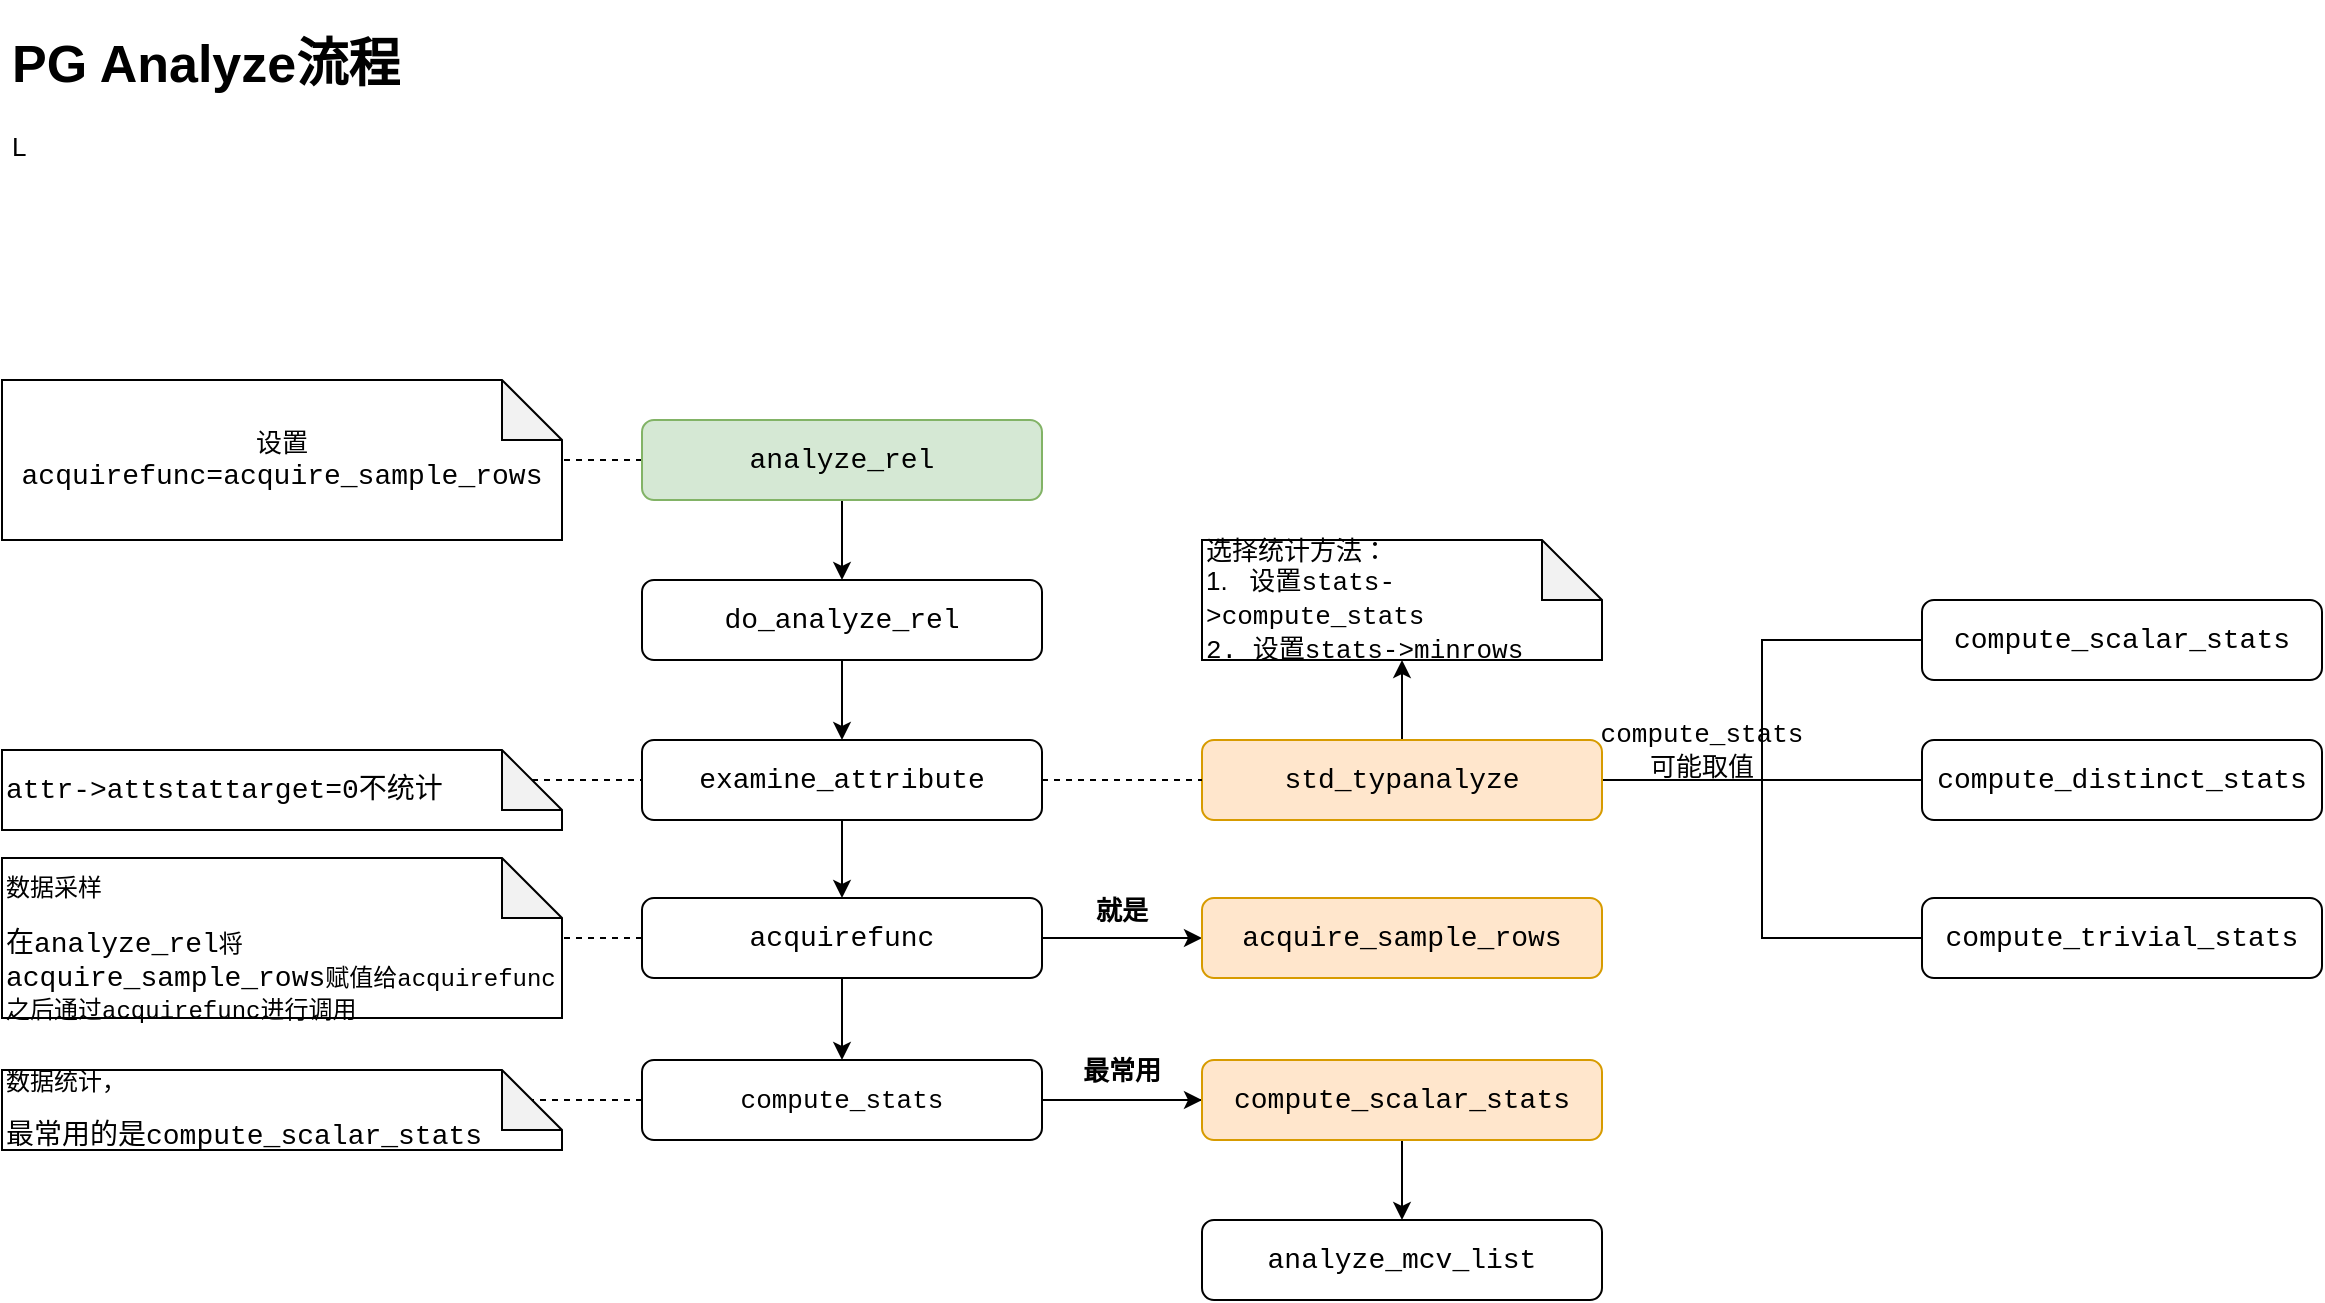 <mxfile version="20.2.3" type="github">
  <diagram id="6dxaCNTXmbiNEFDVWDcm" name="CBO">
    <mxGraphModel dx="1422" dy="1931" grid="1" gridSize="10" guides="1" tooltips="1" connect="1" arrows="1" fold="1" page="1" pageScale="1" pageWidth="827" pageHeight="1169" math="0" shadow="0">
      <root>
        <mxCell id="0" />
        <mxCell id="1" parent="0" />
        <mxCell id="krKJE5jMEVTbC_TIRUub-3" style="edgeStyle=orthogonalEdgeStyle;rounded=0;orthogonalLoop=1;jettySize=auto;html=1;entryX=0.5;entryY=0;entryDx=0;entryDy=0;fontColor=#000000;" edge="1" parent="1" source="krKJE5jMEVTbC_TIRUub-1" target="krKJE5jMEVTbC_TIRUub-2">
          <mxGeometry relative="1" as="geometry" />
        </mxCell>
        <mxCell id="krKJE5jMEVTbC_TIRUub-33" style="edgeStyle=orthogonalEdgeStyle;rounded=0;orthogonalLoop=1;jettySize=auto;html=1;exitX=0;exitY=0.5;exitDx=0;exitDy=0;entryX=0;entryY=0;entryDx=265;entryDy=15;entryPerimeter=0;dashed=1;fontSize=13;fontColor=#000000;endArrow=none;endFill=0;" edge="1" parent="1" source="krKJE5jMEVTbC_TIRUub-1" target="krKJE5jMEVTbC_TIRUub-32">
          <mxGeometry relative="1" as="geometry" />
        </mxCell>
        <mxCell id="krKJE5jMEVTbC_TIRUub-36" style="edgeStyle=orthogonalEdgeStyle;rounded=0;orthogonalLoop=1;jettySize=auto;html=1;exitX=1;exitY=0.5;exitDx=0;exitDy=0;entryX=0;entryY=0.5;entryDx=0;entryDy=0;fontSize=13;fontColor=#000000;startArrow=none;startFill=0;endArrow=classic;endFill=1;" edge="1" parent="1" source="krKJE5jMEVTbC_TIRUub-1" target="krKJE5jMEVTbC_TIRUub-35">
          <mxGeometry relative="1" as="geometry" />
        </mxCell>
        <mxCell id="krKJE5jMEVTbC_TIRUub-1" value="&lt;div style=&quot;font-family: Consolas, &amp;quot;Courier New&amp;quot;, monospace; font-size: 14px; line-height: 19px;&quot;&gt;&lt;span style=&quot;font-size: 13px; text-align: left;&quot;&gt;compute_stats&lt;/span&gt;&lt;/div&gt;" style="rounded=1;whiteSpace=wrap;html=1;" vertex="1" parent="1">
          <mxGeometry x="520" y="320" width="200" height="40" as="geometry" />
        </mxCell>
        <mxCell id="krKJE5jMEVTbC_TIRUub-2" value="&lt;span style=&quot;font-family: Consolas, &amp;quot;Courier New&amp;quot;, monospace; font-size: 14px; background-color: initial;&quot;&gt;analyze_mcv_list&lt;/span&gt;" style="rounded=1;whiteSpace=wrap;html=1;" vertex="1" parent="1">
          <mxGeometry x="800" y="400" width="200" height="40" as="geometry" />
        </mxCell>
        <mxCell id="krKJE5jMEVTbC_TIRUub-9" style="edgeStyle=orthogonalEdgeStyle;rounded=0;orthogonalLoop=1;jettySize=auto;html=1;entryX=0.5;entryY=0;entryDx=0;entryDy=0;fontColor=#000000;" edge="1" parent="1" source="krKJE5jMEVTbC_TIRUub-4" target="krKJE5jMEVTbC_TIRUub-1">
          <mxGeometry relative="1" as="geometry" />
        </mxCell>
        <mxCell id="krKJE5jMEVTbC_TIRUub-24" style="edgeStyle=orthogonalEdgeStyle;rounded=0;orthogonalLoop=1;jettySize=auto;html=1;dashed=1;fontSize=13;fontColor=#000000;endArrow=none;endFill=0;" edge="1" parent="1" source="krKJE5jMEVTbC_TIRUub-4" target="krKJE5jMEVTbC_TIRUub-31">
          <mxGeometry relative="1" as="geometry">
            <mxPoint x="480" y="260" as="targetPoint" />
          </mxGeometry>
        </mxCell>
        <mxCell id="krKJE5jMEVTbC_TIRUub-38" style="edgeStyle=orthogonalEdgeStyle;rounded=0;orthogonalLoop=1;jettySize=auto;html=1;exitX=1;exitY=0.5;exitDx=0;exitDy=0;entryX=0;entryY=0.5;entryDx=0;entryDy=0;fontSize=13;fontColor=#000000;startArrow=none;startFill=0;endArrow=classic;endFill=1;" edge="1" parent="1" source="krKJE5jMEVTbC_TIRUub-4" target="krKJE5jMEVTbC_TIRUub-37">
          <mxGeometry relative="1" as="geometry" />
        </mxCell>
        <mxCell id="krKJE5jMEVTbC_TIRUub-4" value="&lt;div style=&quot;font-family: Consolas, &amp;quot;Courier New&amp;quot;, monospace; font-size: 14px; line-height: 19px;&quot;&gt;&lt;div style=&quot;line-height: 19px;&quot;&gt;acquirefunc&lt;/div&gt;&lt;/div&gt;" style="rounded=1;whiteSpace=wrap;html=1;" vertex="1" parent="1">
          <mxGeometry x="520" y="239" width="200" height="40" as="geometry" />
        </mxCell>
        <mxCell id="krKJE5jMEVTbC_TIRUub-20" style="edgeStyle=orthogonalEdgeStyle;rounded=0;orthogonalLoop=1;jettySize=auto;html=1;exitX=0.5;exitY=0;exitDx=0;exitDy=0;entryX=0.5;entryY=1;entryDx=0;entryDy=0;entryPerimeter=0;fontSize=12;fontColor=#000000;" edge="1" parent="1" source="krKJE5jMEVTbC_TIRUub-12" target="krKJE5jMEVTbC_TIRUub-19">
          <mxGeometry relative="1" as="geometry" />
        </mxCell>
        <mxCell id="krKJE5jMEVTbC_TIRUub-44" style="edgeStyle=orthogonalEdgeStyle;rounded=0;orthogonalLoop=1;jettySize=auto;html=1;exitX=1;exitY=0.5;exitDx=0;exitDy=0;entryX=0;entryY=0.5;entryDx=0;entryDy=0;fontSize=13;fontColor=#000000;startArrow=none;startFill=0;endArrow=none;endFill=0;" edge="1" parent="1" source="krKJE5jMEVTbC_TIRUub-12" target="krKJE5jMEVTbC_TIRUub-41">
          <mxGeometry relative="1" as="geometry" />
        </mxCell>
        <mxCell id="krKJE5jMEVTbC_TIRUub-45" style="edgeStyle=orthogonalEdgeStyle;rounded=0;orthogonalLoop=1;jettySize=auto;html=1;exitX=1;exitY=0.5;exitDx=0;exitDy=0;entryX=0;entryY=0.5;entryDx=0;entryDy=0;fontSize=13;fontColor=#000000;startArrow=none;startFill=0;endArrow=none;endFill=0;" edge="1" parent="1" source="krKJE5jMEVTbC_TIRUub-12" target="krKJE5jMEVTbC_TIRUub-42">
          <mxGeometry relative="1" as="geometry" />
        </mxCell>
        <mxCell id="krKJE5jMEVTbC_TIRUub-46" style="edgeStyle=orthogonalEdgeStyle;rounded=0;orthogonalLoop=1;jettySize=auto;html=1;exitX=1;exitY=0.5;exitDx=0;exitDy=0;entryX=0;entryY=0.5;entryDx=0;entryDy=0;fontSize=13;fontColor=#000000;startArrow=none;startFill=0;endArrow=none;endFill=0;" edge="1" parent="1" source="krKJE5jMEVTbC_TIRUub-12" target="krKJE5jMEVTbC_TIRUub-43">
          <mxGeometry relative="1" as="geometry" />
        </mxCell>
        <mxCell id="krKJE5jMEVTbC_TIRUub-12" value="&lt;div style=&quot;font-family: Consolas, &amp;quot;Courier New&amp;quot;, monospace; font-size: 14px; line-height: 19px;&quot;&gt;&lt;div style=&quot;line-height: 19px;&quot;&gt;&lt;div style=&quot;line-height: 19px;&quot;&gt;std_typanalyze&lt;/div&gt;&lt;/div&gt;&lt;/div&gt;" style="rounded=1;whiteSpace=wrap;html=1;fillColor=#ffe6cc;strokeColor=#d79b00;" vertex="1" parent="1">
          <mxGeometry x="800" y="160" width="200" height="40" as="geometry" />
        </mxCell>
        <mxCell id="krKJE5jMEVTbC_TIRUub-16" style="edgeStyle=orthogonalEdgeStyle;rounded=0;orthogonalLoop=1;jettySize=auto;html=1;exitX=1;exitY=0.5;exitDx=0;exitDy=0;entryX=0;entryY=0.5;entryDx=0;entryDy=0;fontSize=12;fontColor=#000000;endArrow=none;endFill=0;dashed=1;" edge="1" parent="1" source="krKJE5jMEVTbC_TIRUub-13" target="krKJE5jMEVTbC_TIRUub-12">
          <mxGeometry relative="1" as="geometry" />
        </mxCell>
        <mxCell id="krKJE5jMEVTbC_TIRUub-34" style="edgeStyle=orthogonalEdgeStyle;rounded=0;orthogonalLoop=1;jettySize=auto;html=1;exitX=0.5;exitY=1;exitDx=0;exitDy=0;entryX=0.5;entryY=0;entryDx=0;entryDy=0;fontSize=13;fontColor=#000000;endArrow=classic;endFill=1;startArrow=none;startFill=0;" edge="1" parent="1" source="krKJE5jMEVTbC_TIRUub-13" target="krKJE5jMEVTbC_TIRUub-4">
          <mxGeometry relative="1" as="geometry" />
        </mxCell>
        <mxCell id="krKJE5jMEVTbC_TIRUub-13" value="&lt;div style=&quot;font-family: Consolas, &amp;quot;Courier New&amp;quot;, monospace; font-size: 14px; line-height: 19px;&quot;&gt;examine_attribute&lt;/div&gt;" style="rounded=1;whiteSpace=wrap;html=1;labelBackgroundColor=none;fontSize=12;fontColor=#000000;" vertex="1" parent="1">
          <mxGeometry x="520" y="160" width="200" height="40" as="geometry" />
        </mxCell>
        <mxCell id="krKJE5jMEVTbC_TIRUub-15" style="edgeStyle=orthogonalEdgeStyle;rounded=0;orthogonalLoop=1;jettySize=auto;html=1;fontSize=12;fontColor=#000000;" edge="1" parent="1" source="krKJE5jMEVTbC_TIRUub-14" target="krKJE5jMEVTbC_TIRUub-13">
          <mxGeometry relative="1" as="geometry" />
        </mxCell>
        <mxCell id="krKJE5jMEVTbC_TIRUub-14" value="&lt;div style=&quot;font-family: Consolas, &amp;quot;Courier New&amp;quot;, monospace; font-size: 14px; line-height: 19px;&quot;&gt;do_analyze_rel&lt;/div&gt;" style="rounded=1;whiteSpace=wrap;html=1;labelBackgroundColor=none;fontSize=12;fontColor=#000000;" vertex="1" parent="1">
          <mxGeometry x="520" y="80" width="200" height="40" as="geometry" />
        </mxCell>
        <mxCell id="krKJE5jMEVTbC_TIRUub-18" style="edgeStyle=orthogonalEdgeStyle;rounded=0;orthogonalLoop=1;jettySize=auto;html=1;entryX=0.5;entryY=0;entryDx=0;entryDy=0;fontSize=12;fontColor=#000000;" edge="1" parent="1" source="krKJE5jMEVTbC_TIRUub-17" target="krKJE5jMEVTbC_TIRUub-14">
          <mxGeometry relative="1" as="geometry" />
        </mxCell>
        <mxCell id="krKJE5jMEVTbC_TIRUub-28" style="edgeStyle=orthogonalEdgeStyle;rounded=0;orthogonalLoop=1;jettySize=auto;html=1;exitX=0;exitY=0.5;exitDx=0;exitDy=0;dashed=1;fontSize=13;fontColor=#000000;endArrow=none;endFill=0;" edge="1" parent="1" source="krKJE5jMEVTbC_TIRUub-17">
          <mxGeometry relative="1" as="geometry">
            <mxPoint x="480" y="20" as="targetPoint" />
          </mxGeometry>
        </mxCell>
        <mxCell id="krKJE5jMEVTbC_TIRUub-17" value="&lt;div style=&quot;font-family: Consolas, &amp;quot;Courier New&amp;quot;, monospace; font-size: 14px; line-height: 19px;&quot;&gt;analyze_rel&lt;/div&gt;" style="rounded=1;whiteSpace=wrap;html=1;labelBackgroundColor=none;fontSize=12;fillColor=#d5e8d4;strokeColor=#82b366;" vertex="1" parent="1">
          <mxGeometry x="520" width="200" height="40" as="geometry" />
        </mxCell>
        <mxCell id="krKJE5jMEVTbC_TIRUub-19" value="&lt;font style=&quot;font-size: 13px;&quot;&gt;选择统计方法：&lt;br&gt;1.&amp;nbsp; &amp;nbsp;设置&lt;span style=&quot;font-family: Consolas, &amp;quot;Courier New&amp;quot;, monospace;&quot;&gt;stats&lt;/span&gt;&lt;span style=&quot;font-family: Consolas, &amp;quot;Courier New&amp;quot;, monospace;&quot;&gt;-&amp;gt;&lt;/span&gt;&lt;span style=&quot;font-family: Consolas, &amp;quot;Courier New&amp;quot;, monospace;&quot;&gt;compute_stats&lt;br&gt;2. 设置&lt;/span&gt;&lt;span style=&quot;font-family: Consolas, &amp;quot;Courier New&amp;quot;, monospace;&quot;&gt;stats&lt;/span&gt;&lt;span style=&quot;font-family: Consolas, &amp;quot;Courier New&amp;quot;, monospace;&quot;&gt;-&amp;gt;&lt;/span&gt;&lt;span style=&quot;font-family: Consolas, &amp;quot;Courier New&amp;quot;, monospace;&quot;&gt;minrows&lt;/span&gt;&lt;/font&gt;" style="shape=note;whiteSpace=wrap;html=1;backgroundOutline=1;darkOpacity=0.05;labelBackgroundColor=none;fontSize=12;fontColor=#000000;align=left;" vertex="1" parent="1">
          <mxGeometry x="800" y="60" width="200" height="60" as="geometry" />
        </mxCell>
        <mxCell id="krKJE5jMEVTbC_TIRUub-27" value="&lt;span style=&quot;text-align: left;&quot;&gt;设置&lt;/span&gt;&lt;span style=&quot;text-align: left; font-family: Consolas, &amp;quot;Courier New&amp;quot;, monospace; font-size: 14px;&quot;&gt;acquirefunc=&lt;/span&gt;&lt;span style=&quot;text-align: left; font-family: Consolas, &amp;quot;Courier New&amp;quot;, monospace; font-size: 14px;&quot;&gt;acquire_sample_rows&lt;/span&gt;" style="shape=note;whiteSpace=wrap;html=1;backgroundOutline=1;darkOpacity=0.05;labelBackgroundColor=none;fontSize=13;fontColor=#000000;" vertex="1" parent="1">
          <mxGeometry x="200" y="-20" width="280" height="80" as="geometry" />
        </mxCell>
        <mxCell id="krKJE5jMEVTbC_TIRUub-30" style="edgeStyle=orthogonalEdgeStyle;rounded=0;orthogonalLoop=1;jettySize=auto;html=1;entryX=0;entryY=0.5;entryDx=0;entryDy=0;dashed=1;fontSize=13;fontColor=#000000;endArrow=none;endFill=0;exitX=0;exitY=0;exitDx=265;exitDy=15;exitPerimeter=0;" edge="1" parent="1" source="krKJE5jMEVTbC_TIRUub-29" target="krKJE5jMEVTbC_TIRUub-13">
          <mxGeometry relative="1" as="geometry" />
        </mxCell>
        <mxCell id="krKJE5jMEVTbC_TIRUub-29" value="&lt;span style=&quot;font-family: Consolas, &amp;quot;Courier New&amp;quot;, monospace; font-size: 14px;&quot;&gt;attr-&amp;gt;attstattarget=0不统计&lt;/span&gt;" style="shape=note;whiteSpace=wrap;html=1;backgroundOutline=1;darkOpacity=0.05;labelBackgroundColor=none;fontSize=13;fontColor=#000000;align=left;" vertex="1" parent="1">
          <mxGeometry x="200" y="165" width="280" height="40" as="geometry" />
        </mxCell>
        <mxCell id="krKJE5jMEVTbC_TIRUub-31" value="&lt;p style=&quot;font-size: 12px;&quot;&gt;数据采样&lt;/p&gt;&lt;span style=&quot;font-family: Consolas, &amp;quot;Courier New&amp;quot;, monospace; font-size: 14px; text-align: center;&quot;&gt;在analyze_rel&lt;/span&gt;&lt;span style=&quot;font-size: 12px; background-color: initial;&quot;&gt;将&lt;/span&gt;&lt;span style=&quot;font-family: Consolas, &amp;quot;Courier New&amp;quot;, monospace; font-size: 14px;&quot;&gt;acquire_sample_rows&lt;/span&gt;&lt;span style=&quot;font-size: 12px; background-color: initial;&quot;&gt;赋值给&lt;/span&gt;&lt;span style=&quot;font-size: 12px; background-color: initial; font-family: Consolas, &amp;quot;Courier New&amp;quot;, monospace;&quot;&gt;acquirefunc之后通过&lt;/span&gt;&lt;span style=&quot;font-size: 12px; background-color: initial; font-family: Consolas, &amp;quot;Courier New&amp;quot;, monospace;&quot;&gt;acquirefunc进行调用&lt;/span&gt;" style="shape=note;whiteSpace=wrap;html=1;backgroundOutline=1;darkOpacity=0.05;labelBackgroundColor=none;fontSize=13;fontColor=#000000;align=left;" vertex="1" parent="1">
          <mxGeometry x="200" y="219" width="280" height="80" as="geometry" />
        </mxCell>
        <mxCell id="krKJE5jMEVTbC_TIRUub-32" value="&lt;p style=&quot;font-size: 12px;&quot;&gt;数据统计，&lt;/p&gt;&lt;p style=&quot;font-size: 12px;&quot;&gt;&lt;span style=&quot;font-family: Consolas, &amp;quot;Courier New&amp;quot;, monospace; font-size: 14px; text-align: center;&quot;&gt;最常用的是compute_scalar_stats&lt;/span&gt;&lt;br&gt;&lt;/p&gt;" style="shape=note;whiteSpace=wrap;html=1;backgroundOutline=1;darkOpacity=0.05;labelBackgroundColor=none;fontSize=13;fontColor=#000000;align=left;" vertex="1" parent="1">
          <mxGeometry x="200" y="325" width="280" height="40" as="geometry" />
        </mxCell>
        <mxCell id="krKJE5jMEVTbC_TIRUub-35" value="&lt;div style=&quot;font-family: Consolas, &amp;quot;Courier New&amp;quot;, monospace; font-size: 14px; line-height: 19px;&quot;&gt;&lt;span style=&quot;background-color: initial;&quot;&gt;compute_scalar_stats&lt;/span&gt;&lt;br&gt;&lt;/div&gt;" style="rounded=1;whiteSpace=wrap;html=1;fillColor=#ffe6cc;strokeColor=#d79b00;" vertex="1" parent="1">
          <mxGeometry x="800" y="320" width="200" height="40" as="geometry" />
        </mxCell>
        <mxCell id="krKJE5jMEVTbC_TIRUub-37" value="&lt;div style=&quot;font-family: Consolas, &amp;quot;Courier New&amp;quot;, monospace; font-size: 14px; line-height: 19px;&quot;&gt;&lt;div style=&quot;line-height: 19px;&quot;&gt;&lt;span style=&quot;text-align: left;&quot;&gt;acquire_sample_rows&lt;/span&gt;&lt;br&gt;&lt;/div&gt;&lt;/div&gt;" style="rounded=1;whiteSpace=wrap;html=1;fillColor=#ffe6cc;strokeColor=#d79b00;" vertex="1" parent="1">
          <mxGeometry x="800" y="239" width="200" height="40" as="geometry" />
        </mxCell>
        <mxCell id="krKJE5jMEVTbC_TIRUub-39" value="&lt;b&gt;就是&lt;/b&gt;" style="text;html=1;strokeColor=none;fillColor=none;align=center;verticalAlign=middle;whiteSpace=wrap;rounded=0;labelBackgroundColor=none;fontSize=13;fontColor=#000000;" vertex="1" parent="1">
          <mxGeometry x="730" y="230" width="60" height="30" as="geometry" />
        </mxCell>
        <mxCell id="krKJE5jMEVTbC_TIRUub-40" value="&lt;b&gt;最常用&lt;/b&gt;" style="text;html=1;strokeColor=none;fillColor=none;align=center;verticalAlign=middle;whiteSpace=wrap;rounded=0;labelBackgroundColor=none;fontSize=13;fontColor=#000000;" vertex="1" parent="1">
          <mxGeometry x="730" y="310" width="60" height="30" as="geometry" />
        </mxCell>
        <mxCell id="krKJE5jMEVTbC_TIRUub-41" value="&lt;span style=&quot;font-family: Consolas, &amp;quot;Courier New&amp;quot;, monospace; font-size: 14px;&quot;&gt;compute_scalar_stats&lt;/span&gt;" style="rounded=1;whiteSpace=wrap;html=1;" vertex="1" parent="1">
          <mxGeometry x="1160" y="90" width="200" height="40" as="geometry" />
        </mxCell>
        <mxCell id="krKJE5jMEVTbC_TIRUub-42" value="&lt;div style=&quot;font-family: Consolas, &amp;quot;Courier New&amp;quot;, monospace; font-size: 14px; line-height: 19px;&quot;&gt;compute_distinct_stats&lt;/div&gt;" style="rounded=1;whiteSpace=wrap;html=1;" vertex="1" parent="1">
          <mxGeometry x="1160" y="160" width="200" height="40" as="geometry" />
        </mxCell>
        <mxCell id="krKJE5jMEVTbC_TIRUub-43" value="&lt;div style=&quot;font-family: Consolas, &amp;quot;Courier New&amp;quot;, monospace; font-size: 14px; line-height: 19px;&quot;&gt;compute_trivial_stats&lt;/div&gt;" style="rounded=1;whiteSpace=wrap;html=1;" vertex="1" parent="1">
          <mxGeometry x="1160" y="239" width="200" height="40" as="geometry" />
        </mxCell>
        <mxCell id="krKJE5jMEVTbC_TIRUub-47" value="&lt;span style=&quot;font-family: Consolas, &amp;quot;Courier New&amp;quot;, monospace; text-align: left;&quot;&gt;compute_stats可能取值&lt;/span&gt;" style="text;html=1;strokeColor=none;fillColor=none;align=center;verticalAlign=middle;whiteSpace=wrap;rounded=0;labelBackgroundColor=none;fontSize=13;fontColor=#000000;" vertex="1" parent="1">
          <mxGeometry x="1000" y="150" width="100" height="30" as="geometry" />
        </mxCell>
        <mxCell id="krKJE5jMEVTbC_TIRUub-48" value="&lt;h1&gt;PG Analyze流程&lt;/h1&gt;&lt;p&gt;L&lt;/p&gt;" style="text;html=1;strokeColor=none;fillColor=none;spacing=5;spacingTop=-20;whiteSpace=wrap;overflow=hidden;rounded=0;labelBackgroundColor=none;fontSize=13;fontColor=#000000;" vertex="1" parent="1">
          <mxGeometry x="200" y="-200" width="600" height="120" as="geometry" />
        </mxCell>
      </root>
    </mxGraphModel>
  </diagram>
</mxfile>
